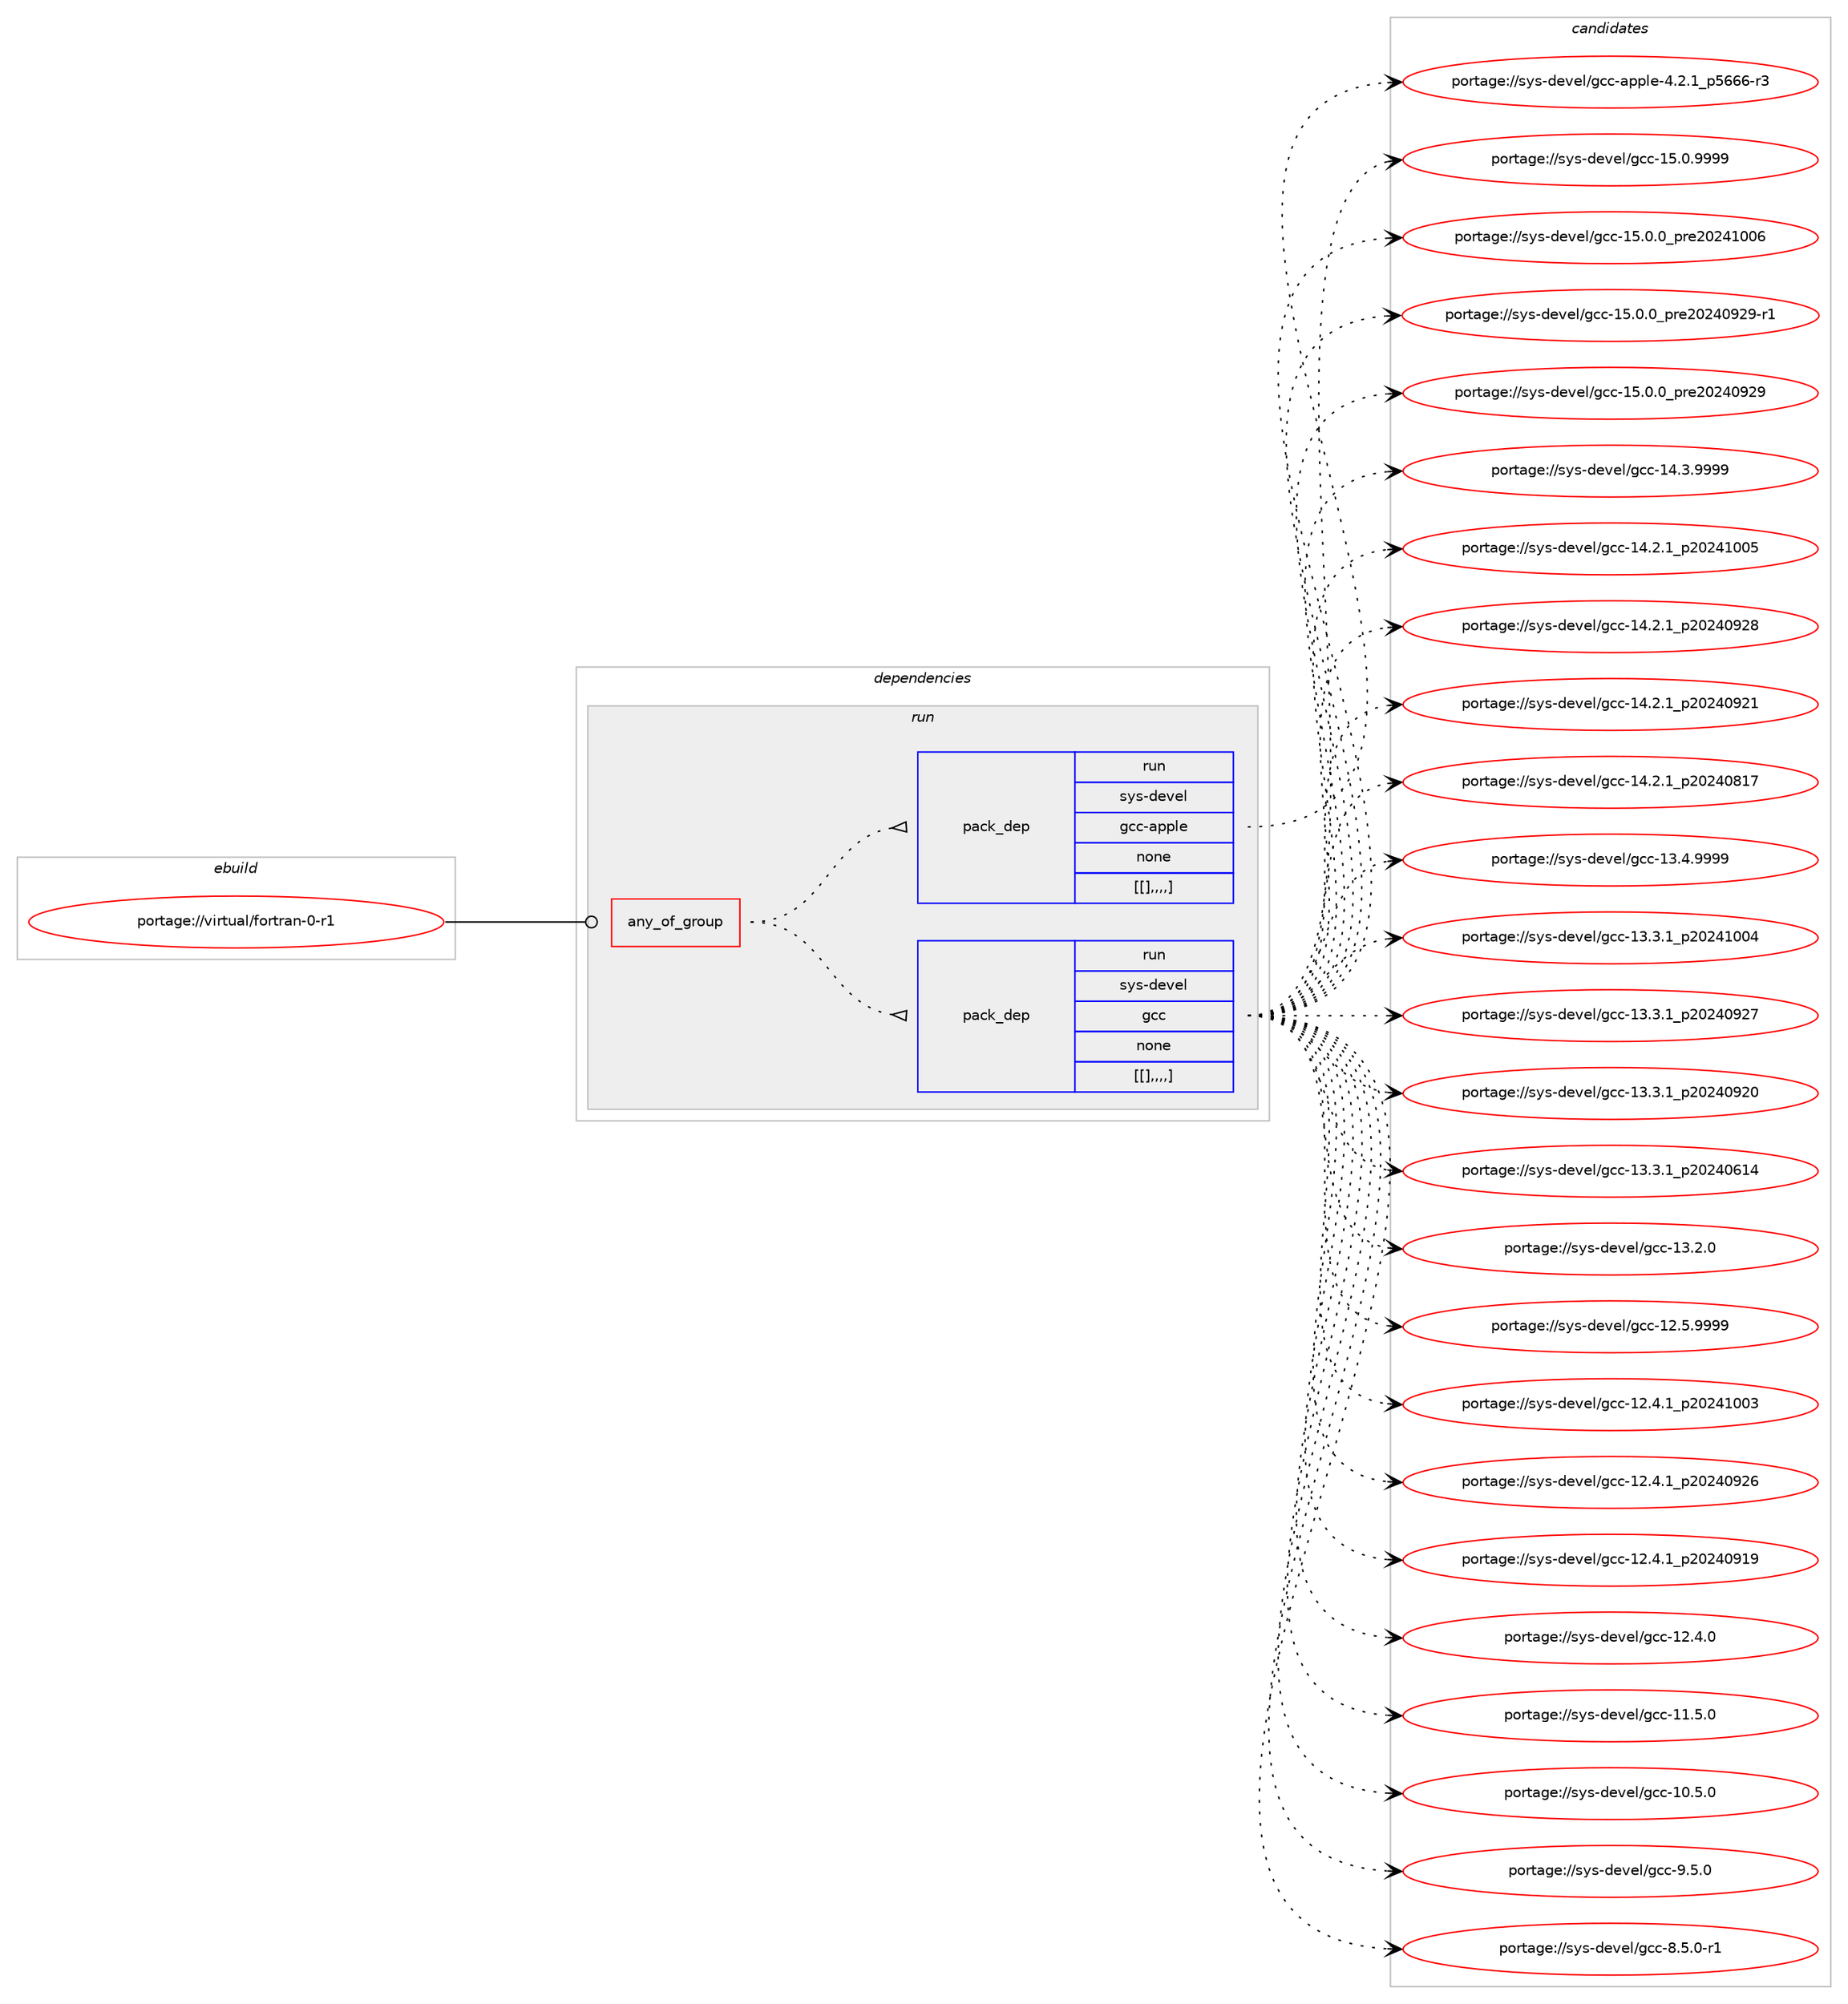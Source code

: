 digraph prolog {

# *************
# Graph options
# *************

newrank=true;
concentrate=true;
compound=true;
graph [rankdir=LR,fontname=Helvetica,fontsize=10,ranksep=1.5];#, ranksep=2.5, nodesep=0.2];
edge  [arrowhead=vee];
node  [fontname=Helvetica,fontsize=10];

# **********
# The ebuild
# **********

subgraph cluster_leftcol {
color=gray;
label=<<i>ebuild</i>>;
id [label="portage://virtual/fortran-0-r1", color=red, width=4, href="../virtual/fortran-0-r1.svg"];
}

# ****************
# The dependencies
# ****************

subgraph cluster_midcol {
color=gray;
label=<<i>dependencies</i>>;
subgraph cluster_compile {
fillcolor="#eeeeee";
style=filled;
label=<<i>compile</i>>;
}
subgraph cluster_compileandrun {
fillcolor="#eeeeee";
style=filled;
label=<<i>compile and run</i>>;
}
subgraph cluster_run {
fillcolor="#eeeeee";
style=filled;
label=<<i>run</i>>;
subgraph any43 {
dependency11581 [label=<<TABLE BORDER="0" CELLBORDER="1" CELLSPACING="0" CELLPADDING="4"><TR><TD CELLPADDING="10">any_of_group</TD></TR></TABLE>>, shape=none, color=red];subgraph pack7602 {
dependency11582 [label=<<TABLE BORDER="0" CELLBORDER="1" CELLSPACING="0" CELLPADDING="4" WIDTH="220"><TR><TD ROWSPAN="6" CELLPADDING="30">pack_dep</TD></TR><TR><TD WIDTH="110">run</TD></TR><TR><TD>sys-devel</TD></TR><TR><TD>gcc</TD></TR><TR><TD>none</TD></TR><TR><TD>[[],,,,]</TD></TR></TABLE>>, shape=none, color=blue];
}
dependency11581:e -> dependency11582:w [weight=20,style="dotted",arrowhead="oinv"];
subgraph pack7603 {
dependency11583 [label=<<TABLE BORDER="0" CELLBORDER="1" CELLSPACING="0" CELLPADDING="4" WIDTH="220"><TR><TD ROWSPAN="6" CELLPADDING="30">pack_dep</TD></TR><TR><TD WIDTH="110">run</TD></TR><TR><TD>sys-devel</TD></TR><TR><TD>gcc-apple</TD></TR><TR><TD>none</TD></TR><TR><TD>[[],,,,]</TD></TR></TABLE>>, shape=none, color=blue];
}
dependency11581:e -> dependency11583:w [weight=20,style="dotted",arrowhead="oinv"];
}
id:e -> dependency11581:w [weight=20,style="solid",arrowhead="odot"];
}
}

# **************
# The candidates
# **************

subgraph cluster_choices {
rank=same;
color=gray;
label=<<i>candidates</i>>;

subgraph choice7602 {
color=black;
nodesep=1;
choice1151211154510010111810110847103999945495346484657575757 [label="portage://sys-devel/gcc-15.0.9999", color=red, width=4,href="../sys-devel/gcc-15.0.9999.svg"];
choice1151211154510010111810110847103999945495346484648951121141015048505249484854 [label="portage://sys-devel/gcc-15.0.0_pre20241006", color=red, width=4,href="../sys-devel/gcc-15.0.0_pre20241006.svg"];
choice11512111545100101118101108471039999454953464846489511211410150485052485750574511449 [label="portage://sys-devel/gcc-15.0.0_pre20240929-r1", color=red, width=4,href="../sys-devel/gcc-15.0.0_pre20240929-r1.svg"];
choice1151211154510010111810110847103999945495346484648951121141015048505248575057 [label="portage://sys-devel/gcc-15.0.0_pre20240929", color=red, width=4,href="../sys-devel/gcc-15.0.0_pre20240929.svg"];
choice1151211154510010111810110847103999945495246514657575757 [label="portage://sys-devel/gcc-14.3.9999", color=red, width=4,href="../sys-devel/gcc-14.3.9999.svg"];
choice1151211154510010111810110847103999945495246504649951125048505249484853 [label="portage://sys-devel/gcc-14.2.1_p20241005", color=red, width=4,href="../sys-devel/gcc-14.2.1_p20241005.svg"];
choice1151211154510010111810110847103999945495246504649951125048505248575056 [label="portage://sys-devel/gcc-14.2.1_p20240928", color=red, width=4,href="../sys-devel/gcc-14.2.1_p20240928.svg"];
choice1151211154510010111810110847103999945495246504649951125048505248575049 [label="portage://sys-devel/gcc-14.2.1_p20240921", color=red, width=4,href="../sys-devel/gcc-14.2.1_p20240921.svg"];
choice1151211154510010111810110847103999945495246504649951125048505248564955 [label="portage://sys-devel/gcc-14.2.1_p20240817", color=red, width=4,href="../sys-devel/gcc-14.2.1_p20240817.svg"];
choice1151211154510010111810110847103999945495146524657575757 [label="portage://sys-devel/gcc-13.4.9999", color=red, width=4,href="../sys-devel/gcc-13.4.9999.svg"];
choice1151211154510010111810110847103999945495146514649951125048505249484852 [label="portage://sys-devel/gcc-13.3.1_p20241004", color=red, width=4,href="../sys-devel/gcc-13.3.1_p20241004.svg"];
choice1151211154510010111810110847103999945495146514649951125048505248575055 [label="portage://sys-devel/gcc-13.3.1_p20240927", color=red, width=4,href="../sys-devel/gcc-13.3.1_p20240927.svg"];
choice1151211154510010111810110847103999945495146514649951125048505248575048 [label="portage://sys-devel/gcc-13.3.1_p20240920", color=red, width=4,href="../sys-devel/gcc-13.3.1_p20240920.svg"];
choice1151211154510010111810110847103999945495146514649951125048505248544952 [label="portage://sys-devel/gcc-13.3.1_p20240614", color=red, width=4,href="../sys-devel/gcc-13.3.1_p20240614.svg"];
choice1151211154510010111810110847103999945495146504648 [label="portage://sys-devel/gcc-13.2.0", color=red, width=4,href="../sys-devel/gcc-13.2.0.svg"];
choice1151211154510010111810110847103999945495046534657575757 [label="portage://sys-devel/gcc-12.5.9999", color=red, width=4,href="../sys-devel/gcc-12.5.9999.svg"];
choice1151211154510010111810110847103999945495046524649951125048505249484851 [label="portage://sys-devel/gcc-12.4.1_p20241003", color=red, width=4,href="../sys-devel/gcc-12.4.1_p20241003.svg"];
choice1151211154510010111810110847103999945495046524649951125048505248575054 [label="portage://sys-devel/gcc-12.4.1_p20240926", color=red, width=4,href="../sys-devel/gcc-12.4.1_p20240926.svg"];
choice1151211154510010111810110847103999945495046524649951125048505248574957 [label="portage://sys-devel/gcc-12.4.1_p20240919", color=red, width=4,href="../sys-devel/gcc-12.4.1_p20240919.svg"];
choice1151211154510010111810110847103999945495046524648 [label="portage://sys-devel/gcc-12.4.0", color=red, width=4,href="../sys-devel/gcc-12.4.0.svg"];
choice1151211154510010111810110847103999945494946534648 [label="portage://sys-devel/gcc-11.5.0", color=red, width=4,href="../sys-devel/gcc-11.5.0.svg"];
choice1151211154510010111810110847103999945494846534648 [label="portage://sys-devel/gcc-10.5.0", color=red, width=4,href="../sys-devel/gcc-10.5.0.svg"];
choice11512111545100101118101108471039999455746534648 [label="portage://sys-devel/gcc-9.5.0", color=red, width=4,href="../sys-devel/gcc-9.5.0.svg"];
choice115121115451001011181011084710399994556465346484511449 [label="portage://sys-devel/gcc-8.5.0-r1", color=red, width=4,href="../sys-devel/gcc-8.5.0-r1.svg"];
dependency11582:e -> choice1151211154510010111810110847103999945495346484657575757:w [style=dotted,weight="100"];
dependency11582:e -> choice1151211154510010111810110847103999945495346484648951121141015048505249484854:w [style=dotted,weight="100"];
dependency11582:e -> choice11512111545100101118101108471039999454953464846489511211410150485052485750574511449:w [style=dotted,weight="100"];
dependency11582:e -> choice1151211154510010111810110847103999945495346484648951121141015048505248575057:w [style=dotted,weight="100"];
dependency11582:e -> choice1151211154510010111810110847103999945495246514657575757:w [style=dotted,weight="100"];
dependency11582:e -> choice1151211154510010111810110847103999945495246504649951125048505249484853:w [style=dotted,weight="100"];
dependency11582:e -> choice1151211154510010111810110847103999945495246504649951125048505248575056:w [style=dotted,weight="100"];
dependency11582:e -> choice1151211154510010111810110847103999945495246504649951125048505248575049:w [style=dotted,weight="100"];
dependency11582:e -> choice1151211154510010111810110847103999945495246504649951125048505248564955:w [style=dotted,weight="100"];
dependency11582:e -> choice1151211154510010111810110847103999945495146524657575757:w [style=dotted,weight="100"];
dependency11582:e -> choice1151211154510010111810110847103999945495146514649951125048505249484852:w [style=dotted,weight="100"];
dependency11582:e -> choice1151211154510010111810110847103999945495146514649951125048505248575055:w [style=dotted,weight="100"];
dependency11582:e -> choice1151211154510010111810110847103999945495146514649951125048505248575048:w [style=dotted,weight="100"];
dependency11582:e -> choice1151211154510010111810110847103999945495146514649951125048505248544952:w [style=dotted,weight="100"];
dependency11582:e -> choice1151211154510010111810110847103999945495146504648:w [style=dotted,weight="100"];
dependency11582:e -> choice1151211154510010111810110847103999945495046534657575757:w [style=dotted,weight="100"];
dependency11582:e -> choice1151211154510010111810110847103999945495046524649951125048505249484851:w [style=dotted,weight="100"];
dependency11582:e -> choice1151211154510010111810110847103999945495046524649951125048505248575054:w [style=dotted,weight="100"];
dependency11582:e -> choice1151211154510010111810110847103999945495046524649951125048505248574957:w [style=dotted,weight="100"];
dependency11582:e -> choice1151211154510010111810110847103999945495046524648:w [style=dotted,weight="100"];
dependency11582:e -> choice1151211154510010111810110847103999945494946534648:w [style=dotted,weight="100"];
dependency11582:e -> choice1151211154510010111810110847103999945494846534648:w [style=dotted,weight="100"];
dependency11582:e -> choice11512111545100101118101108471039999455746534648:w [style=dotted,weight="100"];
dependency11582:e -> choice115121115451001011181011084710399994556465346484511449:w [style=dotted,weight="100"];
}
subgraph choice7603 {
color=black;
nodesep=1;
choice11512111545100101118101108471039999459711211210810145524650464995112535454544511451 [label="portage://sys-devel/gcc-apple-4.2.1_p5666-r3", color=red, width=4,href="../sys-devel/gcc-apple-4.2.1_p5666-r3.svg"];
dependency11583:e -> choice11512111545100101118101108471039999459711211210810145524650464995112535454544511451:w [style=dotted,weight="100"];
}
}

}
